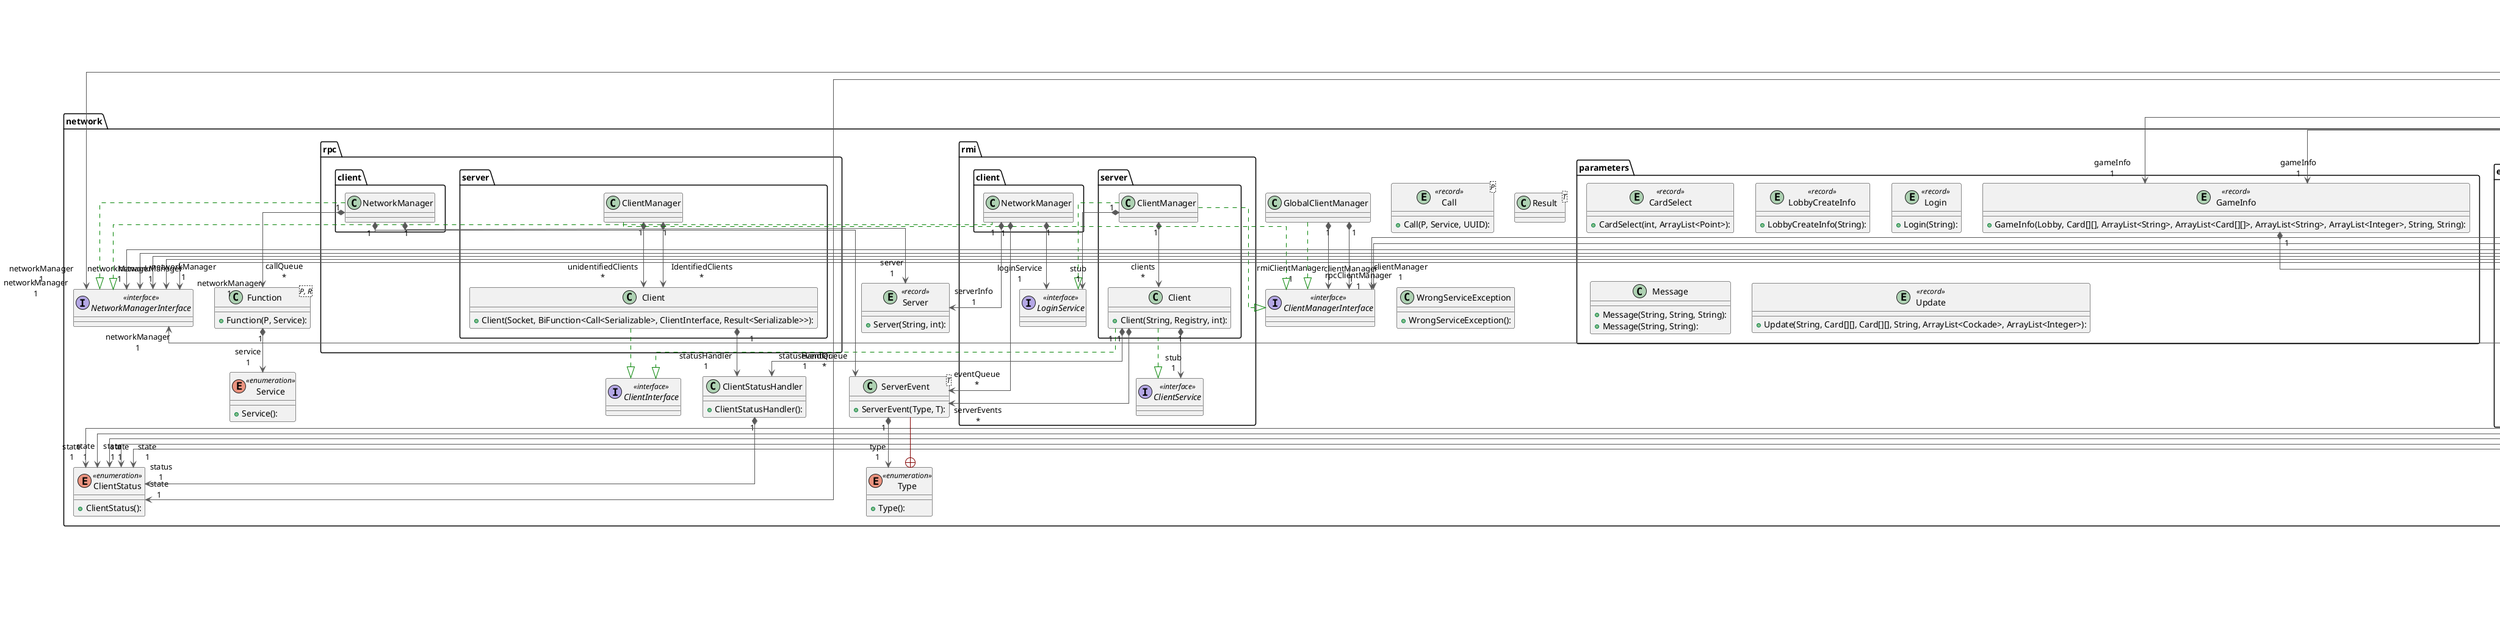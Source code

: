 @startuml
skinparam linetype ortho

package controller {
    package game{
        class GameController {
            + GameController(File, Lobby):
            + GameController(Lobby):
        }
        class GamePausedException {
            + GamePausedException():
        }
        class NotYourTurnException {
            + NotYourTurnException():
        }
    }
    package lobby{

        class Lobby {
            + Lobby(String, String):
        }
        class LobbyAlreadyExistsException {
            + LobbyAlreadyExistsException():
        }
        class LobbyController
        class LobbyFullException {
            + LobbyFullException():
        }
        class LobbyNotFoundException {
            + LobbyNotFoundException():
        }
        class NotEnoughPlayersException {
            + NotEnoughPlayersException():
        }
        class PlayerAlreadyInLobbyException {
            + PlayerAlreadyInLobbyException():
        }
        class PlayerNotInLobbyException {
            + PlayerNotInLobbyException():
        }
    }
    class DataBase

    class GameNotFoundException {
        + GameNotFoundException():
    }

    class IdentityTheftException {
        + IdentityTheftException():
    }
    class MessageTooLongException {
        + MessageTooLongException():
    }
    class NotHostException {
        + NotHostException():
    }
}

package model{
    class Card {
        + Card(Type):
        + Card(Type, int):
    }
    class CardsDeck {
        + CardsDeck():
    }
    entity Cell << record >> {
        + Cell(int, int, Type):
    }
    entity Cockade << record >> {
        + Cockade(String, int):
    }
    class CommonObjective {
        + CommonObjective(SaveCommonObjective, int):
        + CommonObjective(String, int, Function<Shelf, Boolean>):
    }
    class Game {
        + Game(ArrayList<String>):
        + Game(SaveState):
    }
    class InvalidMoveException {
        + InvalidMoveException(String):
    }
    class Objective {
        + Objective(String):
    }
    class PersonalObjective {
        + PersonalObjective(String, Cell[]):
        + PersonalObjective(String):
    }
    class Player {
        + Player(String, PersonalObjective):
        + Player(SavePlayer):
    }
    class PlayerIterator {
        + PlayerIterator(Game):
        + PlayerIterator(Game, int):
    }
    entity Point << record >> {
        + Point(int, int):
    }
    entity SaveCommonObjective << record >> {
        + SaveCommonObjective(String, int, HashSet<String>):
    }
    entity SavePlayer << record >> {
        + SavePlayer(String, String, Card[][], ArrayList<Cockade>, int):
    }
    entity SaveState << record >> {
        + SaveState(SaveTableTop, ArrayList<SavePlayer>, ArrayList<SaveCommonObjective>, int):
    }
    entity SaveTableTop << record >> {
        + SaveTableTop(Card[][], CardsDeck):
    }
    entity Score << record >> {
        + Score(String, int, String):
    }
    class ScoreBoard {
        + ScoreBoard(Game):
    }
    class Shelf {
        + Shelf(Optional<Card>[][]):
        + Shelf(Card[][]):
        + Shelf():
    }
    class TableTop {
        + TableTop(SaveTableTop, int):
        + TableTop(int):
    }
    enum Type << enumeration >> {
        + Type():
    }
    enum VictoryType << enumeration >> {
        + VictoryType():
    }
}
package view{
    package gui{
        class CommonObjController {
            + CommonObjController():
        }
        class CreateLobbyController {
            + CreateLobbyController():
        }
        class EndController {
            + EndController():
        }
        class GameData {
            + GameData(GameInfo, String):
        }
        class GameViewController {
            + GameViewController():
        }
        class LobbyViewController {
            + LobbyViewController():
        }
        class LoginController {
            + LoginController():
        }
        class Main {
            + Main():
        }
        class MainMenuController {
            + MainMenuController():
        }
        class MessageReturnToLoginController {
            + MessageReturnToLoginController():
        }
        class MessageStoppedGameController {
            + MessageStoppedGameController():
        }
        class PersonalObjController {
            + PersonalObjController():
        }
        class ShelvesController {
            + ShelvesController():
        }
        class Utils {
            + Utils():
        }
    }
    package cli{
        class CLI
        class CLIGame {
            + CLIGame(GameInfo, String):
        }
        enum ConnectionModeOptions << enumeration >> {
            + ConnectionModeOptions():
        }
        enum InGameOptions << enumeration >>
        enum InLobbyOptions << enumeration >>
        class NonBlockingIO
        interface OptionsInterface << interface >>
        enum SelectLobbyOptions << enumeration >> {
            + SelectLobbyOptions():
        }
        class Utils {
            + Utils():
        }
    }
}
package network{
    entity Call<P> << record >> {
        + Call(P, Service, UUID):
    }
    interface ClientInterface << interface >>
    interface ClientManagerInterface << interface >>
    enum ClientStatus << enumeration >> {
        + ClientStatus():
    }
    class ClientStatusHandler {
        + ClientStatusHandler():
    }
    class Function<P, R> {
        + Function(P, Service):
    }
    class GlobalClientManager
    interface NetworkManagerInterface << interface >>
    class Result<T>
    entity Server << record >> {
        + Server(String, int):
    }
    class ServerEvent<T> {
        + ServerEvent(Type, T):
    }
    enum Service << enumeration >> {
        + Service():
    }
    enum Type << enumeration >> {
        + Type():
    }
    class WrongServiceException {
        + WrongServiceException():
    }
    package errors{
        class ClientAlreadyConnectedException {
            + ClientAlreadyConnectedException():
        }
        class ClientAlreadyIdentifiedException {
            + ClientAlreadyIdentifiedException():
        }
        class ClientConnectedButNotFoundException {
            + ClientConnectedButNotFoundException():
        }
        class ClientNeverConnectedException {
            + ClientNeverConnectedException():
        }
        class ClientNotFoundException {
            + ClientNotFoundException():
        }
        class ClientNotIdentifiedException {
            + ClientNotIdentifiedException():
        }
        class DisconnectedClientException {
            + DisconnectedClientException():
        }
        class InvalidUsernameException {
            + InvalidUsernameException():
        }
        class ServerDisconnectedException {
            + ServerDisconnectedException():
        }
        class WrongParametersException {
            + WrongParametersException(String, String, String):
        }
    }
    package parameters{
        entity CardSelect << record >> {
            + CardSelect(int, ArrayList<Point>):
        }
        entity GameInfo << record >> {
            + GameInfo(Lobby, Card[][], ArrayList<String>, ArrayList<Card[][]>, ArrayList<String>, ArrayList<Integer>, String, String):
        }
        entity LobbyCreateInfo << record >> {
            + LobbyCreateInfo(String):
        }
        entity Login << record >> {
            + Login(String):
        }
        class Message {
            + Message(String, String, String):
            + Message(String, String):
        }
        entity Update << record >> {
            + Update(String, Card[][], Card[][], String, ArrayList<Cockade>, ArrayList<Integer>):
        }
    }
    package rpc{
        package client{
            class NetworkManager
        }
        package server{

            class Client {
                + Client(Socket, BiFunction<Call<Serializable>, ClientInterface, Result<Serializable>>):
            }
            class ClientManager
        }
    }
    package rmi{
        interface LoginService << interface >>
        interface ClientService << interface >>
        package client{
            class NetworkManager {
            }
        }
        package server{

            class Client {
                + Client(String, Registry, int):
            }
            class ClientManager
        }
    }
}
CLI                                 "1" *-[#595959,plain]-> "game\n1" CLIGame
CLI                                 "1" *-[#595959,plain]-> "state\n1" ClientStatus
CLI                                 "1" *-[#595959,plain]-> "lobby\n1" Lobby
CLI                                 "1" *-[#595959,plain]-> "networkManager\n1" NetworkManagerInterface
CLI                                 "1" *-[#595959,plain]-> "IO\n1" view.cli.Utils
CLIGame                             "1" *-[#595959,plain]-> "personalObjective\n1" PersonalObjective
CLIGame                             "1" *-[#595959,plain]-> "shelves\n*" Shelf
Card                                "1" *-[#595959,plain]-> "type\n1" model.Type
network.rmi.server.Client                               -[#008200,dashed]-^  ClientInterface
network.rpc.server.Client                               -[#008200,dashed]-^  ClientInterface
network.rmi.server.Client                               -[#008200,dashed]-^  ClientService
network.rmi.server.Client                              "1" *-[#595959,plain]-> "stub\n1" ClientService
network.rpc.server.Client                              "1" *-[#595959,plain]-> "statusHandler\n1" ClientStatusHandler
network.rmi.server.Client                              "1" *-[#595959,plain]-> "statusHandler\n1" ClientStatusHandler
network.rmi.server.Client                              "1" *-[#595959,plain]-> "serverEvents\n*" ServerEvent
network.rmi.server.ClientManager                       "1" *-[#595959,plain]-> "clients\n*" network.rmi.server.Client
network.rpc.server.ClientManager                       "1" *-[#595959,plain]-> "unidentifiedClients\n*" network.rpc.server.Client
network.rpc.server.ClientManager                       "1" *-[#595959,plain]-> "IdentifiedClients\n*" network.rpc.server.Client
network.rpc.server.ClientManager                        -[#008200,dashed]-^  ClientManagerInterface
network.rmi.server.ClientManager                        -[#008200,dashed]-^  ClientManagerInterface
network.rmi.server.ClientManager                        -[#008200,dashed]-^  LoginService
network.rmi.server.ClientManager                       "1" *-[#595959,plain]-> "stub\n1" LoginService
ClientStatusHandler                 "1" *-[#595959,plain]-> "status\n1" ClientStatus
CommonObjective                      -[#000082,plain]-^  Objective
ConnectionModeOptions                -[#008200,dashed]-^  OptionsInterface
CreateLobbyController               "1" *-[#595959,plain]-> "state\n1" ClientStatus
EndController                       "1" *-[#595959,plain]-> "scoreBoard\n1" ScoreBoard
Function                            "1" *-[#595959,plain]-> "service\n1" Service
Game                                "1" *-[#595959,plain]-> "commonObjectives\n*" CommonObjective
Game                                "1" *-[#595959,plain]-> "players\n*" Player
Game                                "1" *-[#595959,plain]-> "playerIterator\n1" PlayerIterator
Game                                "1" *-[#595959,plain]-> "tabletop\n1" TableTop
GameController                      "1" *-[#595959,plain]-> "clientManager\n1" ClientManagerInterface
GameController                      "1" *-[#595959,plain]-> "db\n1" DataBase
GameController                      "1" *-[#595959,plain]-> "game\n1" Game
GameController                      "1" *-[#595959,plain]-> "lobby\n1" Lobby
GameController                      "1" *-[#595959,plain]-> "currentPlayer\n1" Player
GameData                            "1" *-[#595959,plain]-> "myPersonalObjective\n1" PersonalObjective
GameData                            "1" *-[#595959,plain]-> "scoreBoard\n1" ScoreBoard
GameData                            "1" *-[#595959,plain]-> "shelves\n*" Shelf
GameInfo                            "1" *-[#595959,plain]-> "lobby\n1" Lobby
GameViewController                  "1" *-[#595959,plain]-> "state\n1" ClientStatus
GameViewController                  "1" *-[#595959,plain]-> "gameData\n1" GameData
GameViewController                  "1" *-[#595959,plain]-> "lobby\n1" Lobby
GameViewController                  "1" *-[#595959,plain]-> "networkManager\n1" NetworkManagerInterface
GlobalClientManager                  -[#008200,dashed]-^  ClientManagerInterface
GlobalClientManager                 "1" *-[#595959,plain]-> "rmiClientManager\n1" ClientManagerInterface
GlobalClientManager                 "1" *-[#595959,plain]-> "rpcClientManager\n1" ClientManagerInterface
InGameOptions                        -[#008200,dashed]-^  OptionsInterface
InLobbyOptions                       -[#008200,dashed]-^  OptionsInterface
LobbyController                     "1" *-[#595959,plain]-> "clientManager\n1" ClientManagerInterface
LobbyController                     "1" *-[#595959,plain]-> "db\n1" DataBase
LobbyController                     "1" *-[#595959,plain]-> "games\n*" GameController
LobbyController                     "1" *-[#595959,plain]-> "lobbies\n*" Lobby
LobbyViewController                 "1" *-[#595959,plain]-> "state\n1" ClientStatus
LobbyViewController                 "1" *-[#595959,plain]-> "gameInfo\n1" GameInfo
LobbyViewController                 "1" *-[#595959,plain]-> "lobby\n1" Lobby
LobbyViewController                 "1" *-[#595959,plain]-> "networkManager\n1" NetworkManagerInterface
LoginController                     "1" *-[#595959,plain]-> "state\n1" ClientStatus
LoginController                     "1" *-[#595959,plain]-> "gameInfo\n1" GameInfo
LoginController                     "1" *-[#595959,plain]-> "lobby\n1" Lobby
LoginController                     "1" *-[#595959,plain]-> "networkManager\n1" NetworkManagerInterface
MainMenuController                  "1" *-[#595959,plain]-> "state\n1" ClientStatus
network.rpc.client.NetworkManager                      "1" *-[#595959,plain]-> "callQueue\n*" Function
network.rmi.client.NetworkManager                      "1" *-[#595959,plain]-> "loginService\n1" LoginService
network.rmi.client.NetworkManager                       -[#008200,dashed]-^  NetworkManagerInterface
network.rpc.client.NetworkManager                       -[#008200,dashed]-^  NetworkManagerInterface
network.rmi.client.NetworkManager                      "1" *-[#595959,plain]-> "serverInfo\n1" network.Server
network.rpc.client.NetworkManager                      "1" *-[#595959,plain]-> "server\n1" network.Server
network.rmi.client.NetworkManager                      "1" *-[#595959,plain]-> "eventQueue\n*" ServerEvent
network.rpc.client.NetworkManager                      "1" *-[#595959,plain]-> "eventQueue\n*" ServerEvent
NonBlockingIO                       "1" *-[#595959,plain]-> "networkManager\n1" NetworkManagerInterface
PersonalObjective                   "1" *-[#595959,plain]-> "cellsCheck\n*" Cell
PersonalObjective                    -[#000082,plain]-^  Objective
Player                              "1" *-[#595959,plain]-> "cockades\n*" Cockade
Player                              "1" *-[#595959,plain]-> "personalObjective\n1" PersonalObjective
Player                              "1" *-[#595959,plain]-> "shelf\n1" Shelf
PlayerIterator                      "1" *-[#595959,plain]-> "game\n1" Game
SaveState                           "1" *-[#595959,plain]-> "tabletop\n1" SaveTableTop
SaveTableTop                        "1" *-[#595959,plain]-> "grid\n*" Card
ScoreBoard                          "1" *-[#595959,plain]-> "scores\n*" Score
ScoreBoard                          "1" *-[#595959,plain]-> "victoryType\n1" VictoryType
SelectLobbyOptions                   -[#008200,dashed]-^  OptionsInterface
ServerEvent                         "1" *-[#595959,plain]-> "type\n1" network.Type
ShelvesController                   "1" *-[#595959,plain]-> "shelves\n*" Shelf
TableTop                            "1" *-[#595959,plain]-> "deck\n1" CardsDeck
model.Type                                 +-[#820000,plain]-  Card
network.Type                                 +-[#820000,plain]-  ServerEvent
view.cli.Utils                               "1" *-[#595959,plain]-> "networkManager\n1" NetworkManagerInterface
view.gui.Utils                               "1" *-[#595959,plain]-> "networkManager\n1" NetworkManagerInterface
view.cli.Utils                               "1" *-[#595959,plain]-> "IO\n1" NonBlockingIO
VictoryType                          +-[#820000,plain]-  ScoreBoard
@enduml
